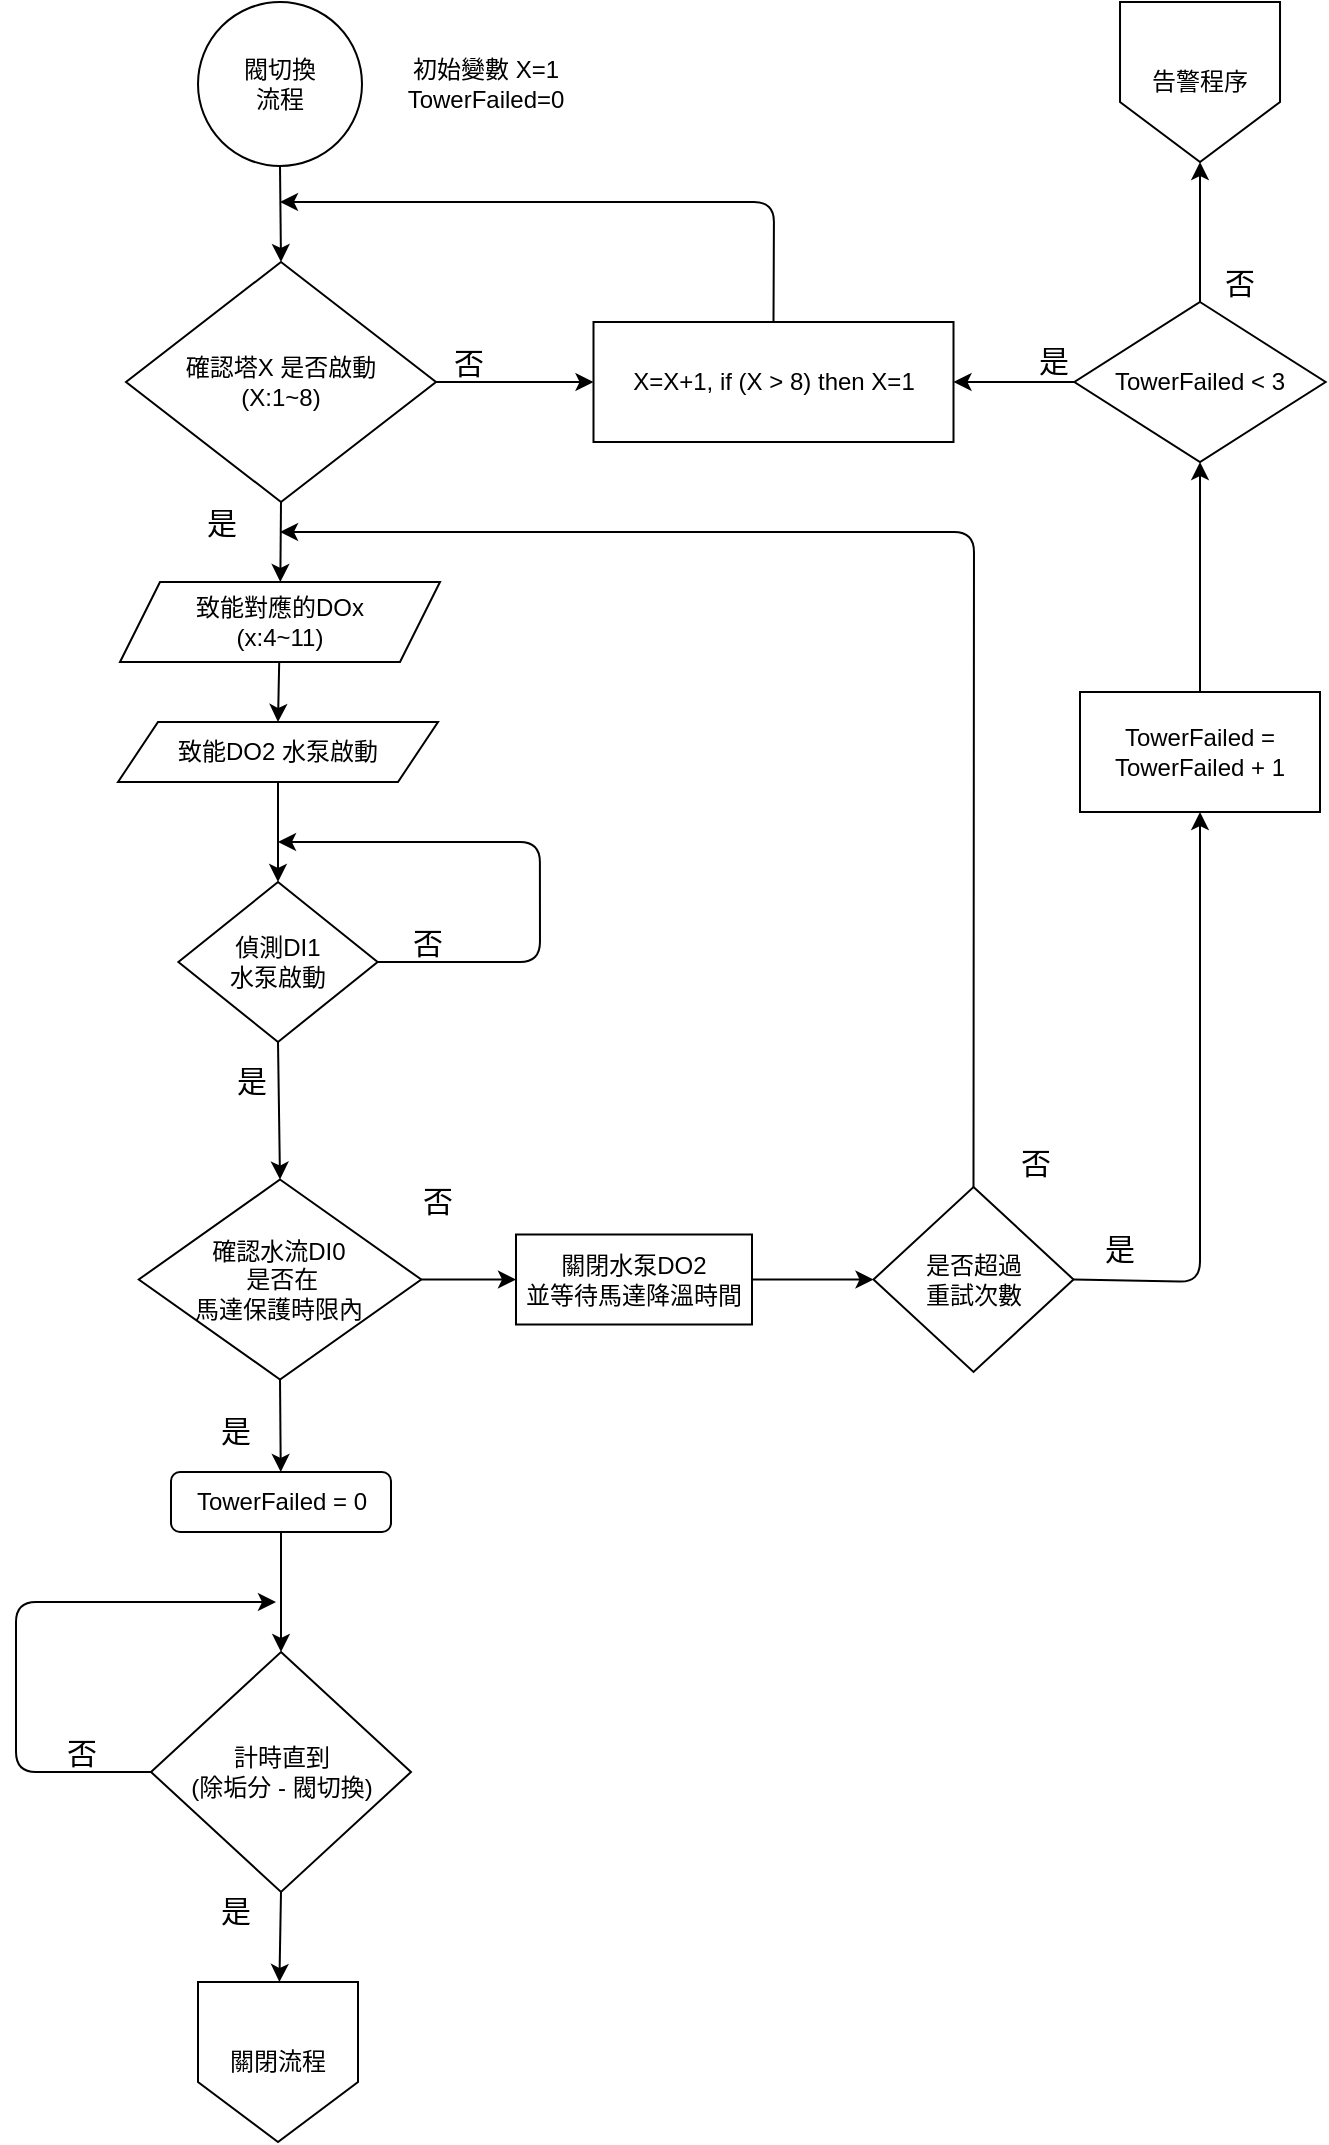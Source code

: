 <mxfile>
    <diagram id="qoaryiH7XQwexObJdcnE" name="Page-1">
        <mxGraphModel dx="1327" dy="957" grid="1" gridSize="10" guides="1" tooltips="1" connect="1" arrows="1" fold="1" page="1" pageScale="1" pageWidth="827" pageHeight="1169" math="0" shadow="0">
            <root>
                <mxCell id="0"/>
                <mxCell id="1" parent="0"/>
                <mxCell id="4" value="確認塔X 是否啟動&lt;br&gt;(X:1~8)" style="rhombus;whiteSpace=wrap;html=1;" parent="1" vertex="1">
                    <mxGeometry x="115" y="180" width="155" height="120" as="geometry"/>
                </mxCell>
                <mxCell id="85" style="edgeStyle=none;html=1;entryX=0.5;entryY=0;entryDx=0;entryDy=0;" edge="1" parent="1" source="9" target="17">
                    <mxGeometry relative="1" as="geometry"/>
                </mxCell>
                <mxCell id="9" value="致能對應的DOx&lt;br&gt;(x:4~11)" style="shape=parallelogram;perimeter=parallelogramPerimeter;whiteSpace=wrap;html=1;fixedSize=1;" parent="1" vertex="1">
                    <mxGeometry x="112" y="340" width="160" height="40" as="geometry"/>
                </mxCell>
                <mxCell id="10" value="" style="endArrow=classic;html=1;exitX=0.5;exitY=1;exitDx=0;exitDy=0;" parent="1" source="4" target="9" edge="1">
                    <mxGeometry width="50" height="50" relative="1" as="geometry">
                        <mxPoint x="278.75" y="360" as="sourcePoint"/>
                        <mxPoint x="198.75" y="380" as="targetPoint"/>
                    </mxGeometry>
                </mxCell>
                <mxCell id="12" value="X=X+1, if (X &amp;gt; 8) then X=1" style="rounded=0;whiteSpace=wrap;html=1;" parent="1" vertex="1">
                    <mxGeometry x="348.75" y="210" width="180" height="60" as="geometry"/>
                </mxCell>
                <mxCell id="13" value="" style="endArrow=classic;html=1;exitX=1;exitY=0.5;exitDx=0;exitDy=0;entryX=0;entryY=0.5;entryDx=0;entryDy=0;" parent="1" source="4" target="12" edge="1">
                    <mxGeometry width="50" height="50" relative="1" as="geometry">
                        <mxPoint x="278.75" y="350" as="sourcePoint"/>
                        <mxPoint x="328.75" y="300" as="targetPoint"/>
                    </mxGeometry>
                </mxCell>
                <mxCell id="14" value="" style="endArrow=classic;html=1;exitX=0.5;exitY=0;exitDx=0;exitDy=0;" parent="1" source="12" edge="1">
                    <mxGeometry width="50" height="50" relative="1" as="geometry">
                        <mxPoint x="278.75" y="350" as="sourcePoint"/>
                        <mxPoint x="192" y="150" as="targetPoint"/>
                        <Array as="points">
                            <mxPoint x="439" y="150"/>
                        </Array>
                    </mxGeometry>
                </mxCell>
                <mxCell id="15" value="&lt;font style=&quot;font-size: 15px&quot;&gt;是&lt;/font&gt;" style="text;html=1;strokeColor=none;fillColor=none;align=center;verticalAlign=middle;whiteSpace=wrap;rounded=0;" parent="1" vertex="1">
                    <mxGeometry x="152.5" y="300" width="20" height="20" as="geometry"/>
                </mxCell>
                <mxCell id="16" value="&lt;font style=&quot;font-size: 15px&quot;&gt;否&lt;/font&gt;" style="text;html=1;strokeColor=none;fillColor=none;align=center;verticalAlign=middle;whiteSpace=wrap;rounded=0;" parent="1" vertex="1">
                    <mxGeometry x="274.5" y="220" width="23.25" height="20" as="geometry"/>
                </mxCell>
                <mxCell id="86" style="edgeStyle=none;html=1;exitX=0.5;exitY=1;exitDx=0;exitDy=0;entryX=0.5;entryY=0;entryDx=0;entryDy=0;" edge="1" parent="1" source="17" target="72">
                    <mxGeometry relative="1" as="geometry"/>
                </mxCell>
                <mxCell id="17" value="致能DO2 水泵啟動" style="shape=parallelogram;perimeter=parallelogramPerimeter;whiteSpace=wrap;html=1;fixedSize=1;" parent="1" vertex="1">
                    <mxGeometry x="111" y="410" width="160" height="30" as="geometry"/>
                </mxCell>
                <mxCell id="23" value="確認水流DI0&lt;br&gt;&amp;nbsp;是否在&lt;br&gt;馬達保護時限內" style="rhombus;whiteSpace=wrap;html=1;" parent="1" vertex="1">
                    <mxGeometry x="121.38" y="638.75" width="141.25" height="100" as="geometry"/>
                </mxCell>
                <mxCell id="28" value="關閉水泵DO2 &lt;br&gt;並等待馬達降溫時間" style="rounded=0;whiteSpace=wrap;html=1;" parent="1" vertex="1">
                    <mxGeometry x="310" y="666.25" width="118" height="45" as="geometry"/>
                </mxCell>
                <mxCell id="30" value="&lt;font style=&quot;font-size: 15px&quot;&gt;否&lt;/font&gt;" style="text;html=1;strokeColor=none;fillColor=none;align=center;verticalAlign=middle;whiteSpace=wrap;rounded=0;" parent="1" vertex="1">
                    <mxGeometry x="257.5" y="638.75" width="25.75" height="20" as="geometry"/>
                </mxCell>
                <mxCell id="31" value="是否超過&lt;br&gt;重試次數" style="rhombus;whiteSpace=wrap;html=1;" parent="1" vertex="1">
                    <mxGeometry x="488.75" y="642.5" width="100" height="92.5" as="geometry"/>
                </mxCell>
                <mxCell id="32" value="" style="endArrow=classic;html=1;exitX=1;exitY=0.5;exitDx=0;exitDy=0;entryX=0;entryY=0.5;entryDx=0;entryDy=0;" parent="1" source="28" target="31" edge="1">
                    <mxGeometry width="50" height="50" relative="1" as="geometry">
                        <mxPoint x="458.75" y="722.5" as="sourcePoint"/>
                        <mxPoint x="508.75" y="672.5" as="targetPoint"/>
                    </mxGeometry>
                </mxCell>
                <mxCell id="34" value="&lt;font style=&quot;font-size: 15px&quot;&gt;是&lt;/font&gt;" style="text;html=1;strokeColor=none;fillColor=none;align=center;verticalAlign=middle;whiteSpace=wrap;rounded=0;" parent="1" vertex="1">
                    <mxGeometry x="602" y="663.75" width="20" height="18.75" as="geometry"/>
                </mxCell>
                <mxCell id="38" value="" style="endArrow=classic;html=1;exitX=0.5;exitY=0;exitDx=0;exitDy=0;" parent="1" source="31" edge="1">
                    <mxGeometry width="50" height="50" relative="1" as="geometry">
                        <mxPoint x="468.75" y="450" as="sourcePoint"/>
                        <mxPoint x="192" y="315" as="targetPoint"/>
                        <Array as="points">
                            <mxPoint x="539" y="315"/>
                        </Array>
                    </mxGeometry>
                </mxCell>
                <mxCell id="45" value="&lt;font style=&quot;font-size: 15px&quot;&gt;否&lt;/font&gt;" style="text;html=1;strokeColor=none;fillColor=none;align=center;verticalAlign=middle;whiteSpace=wrap;rounded=0;" parent="1" vertex="1">
                    <mxGeometry x="560" y="620" width="20" height="20" as="geometry"/>
                </mxCell>
                <mxCell id="46" value="TowerFailed = TowerFailed + 1" style="rounded=0;whiteSpace=wrap;html=1;" parent="1" vertex="1">
                    <mxGeometry x="592" y="395" width="120" height="60" as="geometry"/>
                </mxCell>
                <mxCell id="49" value="初始變數 X=1&lt;br&gt;TowerFailed=0" style="text;html=1;strokeColor=none;fillColor=none;align=center;verticalAlign=middle;whiteSpace=wrap;rounded=0;" parent="1" vertex="1">
                    <mxGeometry x="256.13" y="66" width="77.62" height="50" as="geometry"/>
                </mxCell>
                <mxCell id="50" value="&lt;span&gt;閥切換&lt;/span&gt;&lt;br&gt;&lt;span&gt;流程&lt;/span&gt;" style="ellipse;whiteSpace=wrap;html=1;aspect=fixed;" parent="1" vertex="1">
                    <mxGeometry x="151" y="50" width="82" height="82" as="geometry"/>
                </mxCell>
                <mxCell id="52" value="" style="endArrow=classic;html=1;exitX=0.5;exitY=1;exitDx=0;exitDy=0;entryX=0.5;entryY=0;entryDx=0;entryDy=0;" parent="1" source="50" target="4" edge="1">
                    <mxGeometry width="50" height="50" relative="1" as="geometry">
                        <mxPoint x="232" y="150" as="sourcePoint"/>
                        <mxPoint x="282" y="100" as="targetPoint"/>
                    </mxGeometry>
                </mxCell>
                <mxCell id="57" value="TowerFailed &amp;lt; 3" style="rhombus;whiteSpace=wrap;html=1;" parent="1" vertex="1">
                    <mxGeometry x="589.19" y="200" width="125.63" height="80" as="geometry"/>
                </mxCell>
                <mxCell id="hnti64KSn21kljfQmfNz-84" style="edgeStyle=none;html=1;exitX=0.5;exitY=1;exitDx=0;exitDy=0;entryX=0.5;entryY=0;entryDx=0;entryDy=0;" parent="1" source="58" target="hnti64KSn21kljfQmfNz-82" edge="1">
                    <mxGeometry relative="1" as="geometry">
                        <mxPoint x="192.5" y="840" as="sourcePoint"/>
                    </mxGeometry>
                </mxCell>
                <mxCell id="58" value="TowerFailed = 0" style="rounded=1;whiteSpace=wrap;html=1;" parent="1" vertex="1">
                    <mxGeometry x="137.5" y="785" width="110" height="30" as="geometry"/>
                </mxCell>
                <mxCell id="59" value="" style="endArrow=classic;html=1;exitX=0.5;exitY=1;exitDx=0;exitDy=0;" parent="1" source="23" target="58" edge="1">
                    <mxGeometry width="50" height="50" relative="1" as="geometry">
                        <mxPoint x="262" y="795" as="sourcePoint"/>
                        <mxPoint x="312" y="745" as="targetPoint"/>
                    </mxGeometry>
                </mxCell>
                <mxCell id="61" value="" style="endArrow=classic;html=1;entryX=0.5;entryY=1;entryDx=0;entryDy=0;exitX=1;exitY=0.5;exitDx=0;exitDy=0;" parent="1" source="31" target="46" edge="1">
                    <mxGeometry width="50" height="50" relative="1" as="geometry">
                        <mxPoint x="612" y="590" as="sourcePoint"/>
                        <mxPoint x="332" y="290" as="targetPoint"/>
                        <Array as="points">
                            <mxPoint x="652" y="690"/>
                        </Array>
                    </mxGeometry>
                </mxCell>
                <mxCell id="62" value="" style="endArrow=classic;html=1;exitX=0.5;exitY=0;exitDx=0;exitDy=0;entryX=0.5;entryY=1;entryDx=0;entryDy=0;" parent="1" source="46" target="57" edge="1">
                    <mxGeometry width="50" height="50" relative="1" as="geometry">
                        <mxPoint x="282" y="340" as="sourcePoint"/>
                        <mxPoint x="332" y="290" as="targetPoint"/>
                    </mxGeometry>
                </mxCell>
                <mxCell id="63" value="" style="endArrow=classic;html=1;exitX=0;exitY=0.5;exitDx=0;exitDy=0;entryX=1;entryY=0.5;entryDx=0;entryDy=0;" parent="1" source="57" target="12" edge="1">
                    <mxGeometry width="50" height="50" relative="1" as="geometry">
                        <mxPoint x="392" y="270" as="sourcePoint"/>
                        <mxPoint x="442" y="220" as="targetPoint"/>
                    </mxGeometry>
                </mxCell>
                <mxCell id="65" value="" style="endArrow=classic;html=1;exitX=0.5;exitY=0;exitDx=0;exitDy=0;entryX=0.5;entryY=1;entryDx=0;entryDy=0;" parent="1" source="57" target="69" edge="1">
                    <mxGeometry width="50" height="50" relative="1" as="geometry">
                        <mxPoint x="654.82" y="200" as="sourcePoint"/>
                        <mxPoint x="644.82" y="130" as="targetPoint"/>
                    </mxGeometry>
                </mxCell>
                <mxCell id="66" value="&lt;font style=&quot;font-size: 15px&quot;&gt;是&lt;/font&gt;" style="text;html=1;strokeColor=none;fillColor=none;align=center;verticalAlign=middle;whiteSpace=wrap;rounded=0;" parent="1" vertex="1">
                    <mxGeometry x="568.75" y="220" width="20" height="18.75" as="geometry"/>
                </mxCell>
                <mxCell id="67" value="&lt;font style=&quot;font-size: 15px&quot;&gt;否&lt;/font&gt;" style="text;html=1;strokeColor=none;fillColor=none;align=center;verticalAlign=middle;whiteSpace=wrap;rounded=0;" parent="1" vertex="1">
                    <mxGeometry x="662" y="180" width="20" height="20" as="geometry"/>
                </mxCell>
                <mxCell id="68" value="關閉流程" style="shape=offPageConnector;whiteSpace=wrap;html=1;" parent="1" vertex="1">
                    <mxGeometry x="151" y="1040" width="80" height="80" as="geometry"/>
                </mxCell>
                <mxCell id="69" value="&lt;span&gt;告警程序&lt;/span&gt;" style="shape=offPageConnector;whiteSpace=wrap;html=1;" parent="1" vertex="1">
                    <mxGeometry x="612.01" y="50" width="80" height="80" as="geometry"/>
                </mxCell>
                <mxCell id="87" style="edgeStyle=none;html=1;exitX=0.5;exitY=1;exitDx=0;exitDy=0;entryX=0.5;entryY=0;entryDx=0;entryDy=0;" edge="1" parent="1" source="72" target="23">
                    <mxGeometry relative="1" as="geometry"/>
                </mxCell>
                <mxCell id="72" value="偵測DI1&lt;br&gt;水泵啟動" style="rhombus;whiteSpace=wrap;html=1;" parent="1" vertex="1">
                    <mxGeometry x="141.19" y="490" width="99.62" height="80" as="geometry"/>
                </mxCell>
                <mxCell id="80" value="" style="endArrow=classic;html=1;exitX=1;exitY=0.5;exitDx=0;exitDy=0;" parent="1" source="72" edge="1">
                    <mxGeometry width="50" height="50" relative="1" as="geometry">
                        <mxPoint x="391.94" y="510" as="sourcePoint"/>
                        <mxPoint x="191" y="470" as="targetPoint"/>
                        <Array as="points">
                            <mxPoint x="322" y="530"/>
                            <mxPoint x="321.94" y="470"/>
                        </Array>
                    </mxGeometry>
                </mxCell>
                <mxCell id="81" value="&lt;font style=&quot;font-size: 15px&quot;&gt;是&lt;/font&gt;" style="text;html=1;strokeColor=none;fillColor=none;align=center;verticalAlign=middle;whiteSpace=wrap;rounded=0;" parent="1" vertex="1">
                    <mxGeometry x="167.82" y="580" width="20" height="18.75" as="geometry"/>
                </mxCell>
                <mxCell id="82" value="&lt;font style=&quot;font-size: 15px&quot;&gt;否&lt;/font&gt;" style="text;html=1;strokeColor=none;fillColor=none;align=center;verticalAlign=middle;whiteSpace=wrap;rounded=0;" parent="1" vertex="1">
                    <mxGeometry x="256.13" y="510" width="20" height="20" as="geometry"/>
                </mxCell>
                <mxCell id="hnti64KSn21kljfQmfNz-85" style="edgeStyle=none;html=1;exitX=0.5;exitY=1;exitDx=0;exitDy=0;" parent="1" source="hnti64KSn21kljfQmfNz-82" target="68" edge="1">
                    <mxGeometry relative="1" as="geometry"/>
                </mxCell>
                <mxCell id="83" style="edgeStyle=none;html=1;" parent="1" source="hnti64KSn21kljfQmfNz-82" edge="1">
                    <mxGeometry relative="1" as="geometry">
                        <mxPoint x="190" y="850" as="targetPoint"/>
                        <Array as="points">
                            <mxPoint x="60" y="935"/>
                            <mxPoint x="60" y="850"/>
                        </Array>
                    </mxGeometry>
                </mxCell>
                <mxCell id="hnti64KSn21kljfQmfNz-82" value="&lt;span&gt;計時直到&lt;br&gt;(除垢分 - 閥切換)&lt;/span&gt;" style="rhombus;whiteSpace=wrap;html=1;" parent="1" vertex="1">
                    <mxGeometry x="127.5" y="875" width="130" height="120" as="geometry"/>
                </mxCell>
                <mxCell id="hnti64KSn21kljfQmfNz-88" value="&lt;font style=&quot;font-size: 15px&quot;&gt;是&lt;/font&gt;" style="text;html=1;strokeColor=none;fillColor=none;align=center;verticalAlign=middle;whiteSpace=wrap;rounded=0;" parent="1" vertex="1">
                    <mxGeometry x="160" y="755" width="20" height="18.75" as="geometry"/>
                </mxCell>
                <mxCell id="hnti64KSn21kljfQmfNz-89" value="&lt;font style=&quot;font-size: 15px&quot;&gt;是&lt;/font&gt;" style="text;html=1;strokeColor=none;fillColor=none;align=center;verticalAlign=middle;whiteSpace=wrap;rounded=0;" parent="1" vertex="1">
                    <mxGeometry x="160" y="995" width="20" height="18.75" as="geometry"/>
                </mxCell>
                <mxCell id="84" value="&lt;font style=&quot;font-size: 15px&quot;&gt;否&lt;/font&gt;" style="text;html=1;strokeColor=none;fillColor=none;align=center;verticalAlign=middle;whiteSpace=wrap;rounded=0;" parent="1" vertex="1">
                    <mxGeometry x="80" y="915" width="25.75" height="20" as="geometry"/>
                </mxCell>
                <mxCell id="1ycaAuJnIfZC9fkmGcYM-88" value="" style="endArrow=classic;html=1;exitX=1;exitY=0.5;exitDx=0;exitDy=0;entryX=0;entryY=0.5;entryDx=0;entryDy=0;" edge="1" parent="1" source="23" target="28">
                    <mxGeometry width="50" height="50" relative="1" as="geometry">
                        <mxPoint x="450" y="740" as="sourcePoint"/>
                        <mxPoint x="330" y="690" as="targetPoint"/>
                    </mxGeometry>
                </mxCell>
            </root>
        </mxGraphModel>
    </diagram>
    <diagram id="jp7KO9oscNKnHJoGTT8j" name="Page-2">
        <mxGraphModel grid="1" gridSize="10" guides="1" tooltips="1" connect="1" arrows="1" page="1" fold="1" pageScale="1" pageWidth="827" pageHeight="1169" math="0" shadow="0">
            <root>
                <mxCell id="qQ1xCwC4UgJjY_IGuyYh-0"/>
                <mxCell id="qQ1xCwC4UgJjY_IGuyYh-1" parent="qQ1xCwC4UgJjY_IGuyYh-0"/>
                <mxCell id="5MekKqMdhLfREWUdFrrC-1" style="edgeStyle=none;html=1;exitX=0.5;exitY=1;exitDx=0;exitDy=0;entryX=0.5;entryY=0;entryDx=0;entryDy=0;" parent="qQ1xCwC4UgJjY_IGuyYh-1" source="KCbngF4Z9nnxXBN3XVd2-0" target="2yXNfHr_qZ2uo7SxEz7s-0" edge="1">
                    <mxGeometry relative="1" as="geometry"/>
                </mxCell>
                <mxCell id="KCbngF4Z9nnxXBN3XVd2-0" value="關閉流程" style="ellipse;whiteSpace=wrap;html=1;aspect=fixed;" parent="qQ1xCwC4UgJjY_IGuyYh-1" vertex="1">
                    <mxGeometry x="136" y="140" width="70" height="70" as="geometry"/>
                </mxCell>
                <mxCell id="5MekKqMdhLfREWUdFrrC-2" style="edgeStyle=none;html=1;entryX=0.5;entryY=0;entryDx=0;entryDy=0;" parent="qQ1xCwC4UgJjY_IGuyYh-1" source="2yXNfHr_qZ2uo7SxEz7s-0" target="L-3iimT9PrzEz7Dlih2V-0" edge="1">
                    <mxGeometry relative="1" as="geometry"/>
                </mxCell>
                <mxCell id="2yXNfHr_qZ2uo7SxEz7s-0" value="關閉 DO2 水泵啟動" style="shape=parallelogram;perimeter=parallelogramPerimeter;whiteSpace=wrap;html=1;fixedSize=1;" parent="qQ1xCwC4UgJjY_IGuyYh-1" vertex="1">
                    <mxGeometry x="91" y="240" width="160" height="30" as="geometry"/>
                </mxCell>
                <mxCell id="5MekKqMdhLfREWUdFrrC-3" style="edgeStyle=none;html=1;entryX=0.5;entryY=0;entryDx=0;entryDy=0;" parent="qQ1xCwC4UgJjY_IGuyYh-1" source="L-3iimT9PrzEz7Dlih2V-0" target="5MekKqMdhLfREWUdFrrC-0" edge="1">
                    <mxGeometry relative="1" as="geometry"/>
                </mxCell>
                <mxCell id="L-3iimT9PrzEz7Dlih2V-0" value="關閉的對應的DOx&lt;br&gt;(x:4~11)" style="shape=parallelogram;perimeter=parallelogramPerimeter;whiteSpace=wrap;html=1;fixedSize=1;" parent="qQ1xCwC4UgJjY_IGuyYh-1" vertex="1">
                    <mxGeometry x="91" y="300" width="160" height="50" as="geometry"/>
                </mxCell>
                <mxCell id="LpUxhCSQkQqCLLKZDYEr-1" style="edgeStyle=none;html=1;entryX=0.5;entryY=0;entryDx=0;entryDy=0;" parent="qQ1xCwC4UgJjY_IGuyYh-1" source="5MekKqMdhLfREWUdFrrC-0" target="LpUxhCSQkQqCLLKZDYEr-0" edge="1">
                    <mxGeometry relative="1" as="geometry"/>
                </mxCell>
                <mxCell id="5MekKqMdhLfREWUdFrrC-0" value="X = X+1" style="rounded=1;whiteSpace=wrap;html=1;" parent="qQ1xCwC4UgJjY_IGuyYh-1" vertex="1">
                    <mxGeometry x="111" y="380" width="120" height="60" as="geometry"/>
                </mxCell>
                <mxCell id="LpUxhCSQkQqCLLKZDYEr-0" value="回到閥切換流程" style="shape=offPageConnector;whiteSpace=wrap;html=1;" parent="qQ1xCwC4UgJjY_IGuyYh-1" vertex="1">
                    <mxGeometry x="131" y="480" width="80" height="80" as="geometry"/>
                </mxCell>
                <mxCell id="RXFNE2XlroU70ZMGYCTU-4" style="edgeStyle=none;html=1;entryX=0.5;entryY=0;entryDx=0;entryDy=0;" edge="1" parent="qQ1xCwC4UgJjY_IGuyYh-1" source="RXFNE2XlroU70ZMGYCTU-0" target="RXFNE2XlroU70ZMGYCTU-1">
                    <mxGeometry relative="1" as="geometry"/>
                </mxCell>
                <mxCell id="RXFNE2XlroU70ZMGYCTU-0" value="告警程序" style="ellipse;whiteSpace=wrap;html=1;aspect=fixed;" vertex="1" parent="qQ1xCwC4UgJjY_IGuyYh-1">
                    <mxGeometry x="346" y="140" width="70" height="70" as="geometry"/>
                </mxCell>
                <mxCell id="RXFNE2XlroU70ZMGYCTU-5" style="edgeStyle=none;html=1;entryX=0.5;entryY=0;entryDx=0;entryDy=0;" edge="1" parent="qQ1xCwC4UgJjY_IGuyYh-1" source="RXFNE2XlroU70ZMGYCTU-1" target="RXFNE2XlroU70ZMGYCTU-2">
                    <mxGeometry relative="1" as="geometry"/>
                </mxCell>
                <mxCell id="RXFNE2XlroU70ZMGYCTU-1" value="致能 DO3 電極啟動" style="shape=parallelogram;perimeter=parallelogramPerimeter;whiteSpace=wrap;html=1;fixedSize=1;" vertex="1" parent="qQ1xCwC4UgJjY_IGuyYh-1">
                    <mxGeometry x="301" y="250" width="160" height="30" as="geometry"/>
                </mxCell>
                <mxCell id="RXFNE2XlroU70ZMGYCTU-7" style="edgeStyle=none;html=1;entryX=0.5;entryY=0;entryDx=0;entryDy=0;" edge="1" parent="qQ1xCwC4UgJjY_IGuyYh-1" source="RXFNE2XlroU70ZMGYCTU-2" target="RXFNE2XlroU70ZMGYCTU-6">
                    <mxGeometry relative="1" as="geometry"/>
                </mxCell>
                <mxCell id="RXFNE2XlroU70ZMGYCTU-2" value="填 9 到 NBIOT的 &lt;br&gt;R22 暫存器&lt;br&gt;表示水流異常" style="shape=parallelogram;perimeter=parallelogramPerimeter;whiteSpace=wrap;html=1;fixedSize=1;" vertex="1" parent="qQ1xCwC4UgJjY_IGuyYh-1">
                    <mxGeometry x="301" y="310" width="160" height="60" as="geometry"/>
                </mxCell>
                <mxCell id="RXFNE2XlroU70ZMGYCTU-6" value="系統故障&lt;br&gt;停止閥切換程序與排水流程" style="ellipse;whiteSpace=wrap;html=1;aspect=fixed;" vertex="1" parent="qQ1xCwC4UgJjY_IGuyYh-1">
                    <mxGeometry x="320" y="440" width="120" height="120" as="geometry"/>
                </mxCell>
                <mxCell id="RXFNE2XlroU70ZMGYCTU-10" style="edgeStyle=none;html=1;exitX=0.5;exitY=1;exitDx=0;exitDy=0;entryX=0;entryY=0.5;entryDx=0;entryDy=0;" edge="1" parent="qQ1xCwC4UgJjY_IGuyYh-1" source="RXFNE2XlroU70ZMGYCTU-8" target="RXFNE2XlroU70ZMGYCTU-9">
                    <mxGeometry relative="1" as="geometry"/>
                </mxCell>
                <mxCell id="RXFNE2XlroU70ZMGYCTU-8" value="排水流程" style="ellipse;whiteSpace=wrap;html=1;aspect=fixed;" vertex="1" parent="qQ1xCwC4UgJjY_IGuyYh-1">
                    <mxGeometry x="576" y="140" width="80" height="80" as="geometry"/>
                </mxCell>
                <mxCell id="RXFNE2XlroU70ZMGYCTU-11" style="edgeStyle=none;html=1;exitX=0.5;exitY=0;exitDx=0;exitDy=0;" edge="1" parent="qQ1xCwC4UgJjY_IGuyYh-1" source="RXFNE2XlroU70ZMGYCTU-9">
                    <mxGeometry relative="1" as="geometry">
                        <mxPoint x="616" y="240" as="targetPoint"/>
                        <Array as="points">
                            <mxPoint x="736" y="340"/>
                            <mxPoint x="736" y="240"/>
                        </Array>
                    </mxGeometry>
                </mxCell>
                <mxCell id="bMjGRwzqXr2FntMLOEcH-3" style="edgeStyle=none;html=1;exitX=1;exitY=0.5;exitDx=0;exitDy=0;" edge="1" parent="qQ1xCwC4UgJjY_IGuyYh-1" source="RXFNE2XlroU70ZMGYCTU-9" target="bMjGRwzqXr2FntMLOEcH-2">
                    <mxGeometry relative="1" as="geometry"/>
                </mxCell>
                <mxCell id="RXFNE2XlroU70ZMGYCTU-9" value="讀取EC &lt;br&gt;&amp;nbsp;與PH感測器&lt;br&gt;&amp;nbsp;判斷是否吻合&lt;br&gt;觸發條件" style="rhombus;whiteSpace=wrap;html=1;direction=south;" vertex="1" parent="qQ1xCwC4UgJjY_IGuyYh-1">
                    <mxGeometry x="551" y="275" width="130" height="130" as="geometry"/>
                </mxCell>
                <mxCell id="4POk4cvm0Ku78wRr5-PL-0" value="&lt;font style=&quot;font-size: 15px&quot;&gt;是&lt;/font&gt;" style="text;html=1;strokeColor=none;fillColor=none;align=center;verticalAlign=middle;whiteSpace=wrap;rounded=0;" vertex="1" parent="qQ1xCwC4UgJjY_IGuyYh-1">
                    <mxGeometry x="586" y="411.25" width="20" height="18.75" as="geometry"/>
                </mxCell>
                <mxCell id="bMjGRwzqXr2FntMLOEcH-0" value="&lt;font style=&quot;font-size: 15px&quot;&gt;否&lt;/font&gt;" style="text;html=1;strokeColor=none;fillColor=none;align=center;verticalAlign=middle;whiteSpace=wrap;rounded=0;" vertex="1" parent="qQ1xCwC4UgJjY_IGuyYh-1">
                    <mxGeometry x="686" y="315" width="20" height="20" as="geometry"/>
                </mxCell>
                <mxCell id="YUXvTTrp2GGquEGGMhv_-0" style="edgeStyle=none;html=1;entryX=0;entryY=0.5;entryDx=0;entryDy=0;" edge="1" parent="qQ1xCwC4UgJjY_IGuyYh-1" source="bMjGRwzqXr2FntMLOEcH-2" target="bMjGRwzqXr2FntMLOEcH-4">
                    <mxGeometry relative="1" as="geometry"/>
                </mxCell>
                <mxCell id="bMjGRwzqXr2FntMLOEcH-2" value="致能 DO0 排水閥" style="shape=parallelogram;perimeter=parallelogramPerimeter;whiteSpace=wrap;html=1;fixedSize=1;" vertex="1" parent="qQ1xCwC4UgJjY_IGuyYh-1">
                    <mxGeometry x="536" y="455" width="160" height="30" as="geometry"/>
                </mxCell>
                <mxCell id="YUXvTTrp2GGquEGGMhv_-2" style="edgeStyle=none;html=1;entryX=0.5;entryY=0;entryDx=0;entryDy=0;" edge="1" parent="qQ1xCwC4UgJjY_IGuyYh-1" source="bMjGRwzqXr2FntMLOEcH-4" target="YUXvTTrp2GGquEGGMhv_-1">
                    <mxGeometry relative="1" as="geometry"/>
                </mxCell>
                <mxCell id="YUXvTTrp2GGquEGGMhv_-4" style="edgeStyle=none;html=1;exitX=0.5;exitY=0;exitDx=0;exitDy=0;" edge="1" parent="qQ1xCwC4UgJjY_IGuyYh-1" source="bMjGRwzqXr2FntMLOEcH-4">
                    <mxGeometry relative="1" as="geometry">
                        <mxPoint x="616" y="500" as="targetPoint"/>
                        <Array as="points">
                            <mxPoint x="706" y="570"/>
                            <mxPoint x="706" y="500"/>
                        </Array>
                    </mxGeometry>
                </mxCell>
                <mxCell id="bMjGRwzqXr2FntMLOEcH-4" value="開始計時&lt;br&gt;直到滿足&lt;br&gt;啟動排液" style="rhombus;whiteSpace=wrap;html=1;direction=south;" vertex="1" parent="qQ1xCwC4UgJjY_IGuyYh-1">
                    <mxGeometry x="558.5" y="520" width="115" height="100" as="geometry"/>
                </mxCell>
                <mxCell id="5qEA4CY68jnpEHYs1rMQ-1" value="" style="edgeStyle=none;html=1;" edge="1" parent="qQ1xCwC4UgJjY_IGuyYh-1" source="YUXvTTrp2GGquEGGMhv_-1" target="5qEA4CY68jnpEHYs1rMQ-0">
                    <mxGeometry relative="1" as="geometry"/>
                </mxCell>
                <mxCell id="YUXvTTrp2GGquEGGMhv_-1" value="關閉 DO0 排水閥" style="shape=parallelogram;perimeter=parallelogramPerimeter;whiteSpace=wrap;html=1;fixedSize=1;" vertex="1" parent="qQ1xCwC4UgJjY_IGuyYh-1">
                    <mxGeometry x="536" y="660" width="160" height="30" as="geometry"/>
                </mxCell>
                <mxCell id="YUXvTTrp2GGquEGGMhv_-5" value="&lt;font style=&quot;font-size: 15px&quot;&gt;否&lt;/font&gt;" style="text;html=1;strokeColor=none;fillColor=none;align=center;verticalAlign=middle;whiteSpace=wrap;rounded=0;" vertex="1" parent="qQ1xCwC4UgJjY_IGuyYh-1">
                    <mxGeometry x="673.5" y="550" width="20" height="20" as="geometry"/>
                </mxCell>
                <mxCell id="YUXvTTrp2GGquEGGMhv_-6" value="&lt;font style=&quot;font-size: 15px&quot;&gt;是&lt;/font&gt;" style="text;html=1;strokeColor=none;fillColor=none;align=center;verticalAlign=middle;whiteSpace=wrap;rounded=0;" vertex="1" parent="qQ1xCwC4UgJjY_IGuyYh-1">
                    <mxGeometry x="586" y="620" width="20" height="18.75" as="geometry"/>
                </mxCell>
                <mxCell id="YUXvTTrp2GGquEGGMhv_-11" value="" style="edgeStyle=none;html=1;" edge="1" parent="qQ1xCwC4UgJjY_IGuyYh-1" source="YUXvTTrp2GGquEGGMhv_-8" target="YUXvTTrp2GGquEGGMhv_-10">
                    <mxGeometry relative="1" as="geometry"/>
                </mxCell>
                <mxCell id="YUXvTTrp2GGquEGGMhv_-8" value="數據上傳流程" style="ellipse;whiteSpace=wrap;html=1;aspect=fixed;" vertex="1" parent="qQ1xCwC4UgJjY_IGuyYh-1">
                    <mxGeometry x="136" y="650" width="80" height="80" as="geometry"/>
                </mxCell>
                <mxCell id="YUXvTTrp2GGquEGGMhv_-14" style="edgeStyle=none;html=1;" edge="1" parent="qQ1xCwC4UgJjY_IGuyYh-1" source="YUXvTTrp2GGquEGGMhv_-10" target="YUXvTTrp2GGquEGGMhv_-12">
                    <mxGeometry relative="1" as="geometry"/>
                </mxCell>
                <mxCell id="YUXvTTrp2GGquEGGMhv_-16" style="edgeStyle=none;html=1;exitX=1;exitY=0.5;exitDx=0;exitDy=0;" edge="1" parent="qQ1xCwC4UgJjY_IGuyYh-1" source="YUXvTTrp2GGquEGGMhv_-10">
                    <mxGeometry relative="1" as="geometry">
                        <mxPoint x="176" y="750" as="targetPoint"/>
                        <Array as="points">
                            <mxPoint x="296" y="820"/>
                            <mxPoint x="296" y="750"/>
                        </Array>
                    </mxGeometry>
                </mxCell>
                <mxCell id="YUXvTTrp2GGquEGGMhv_-10" value="計時15分鐘&lt;br&gt;直到時間到達" style="rhombus;whiteSpace=wrap;html=1;" vertex="1" parent="qQ1xCwC4UgJjY_IGuyYh-1">
                    <mxGeometry x="116" y="770" width="120" height="100" as="geometry"/>
                </mxCell>
                <mxCell id="YUXvTTrp2GGquEGGMhv_-15" style="edgeStyle=none;html=1;" edge="1" parent="qQ1xCwC4UgJjY_IGuyYh-1" source="YUXvTTrp2GGquEGGMhv_-12">
                    <mxGeometry relative="1" as="geometry">
                        <mxPoint x="296" y="810" as="targetPoint"/>
                        <Array as="points">
                            <mxPoint x="176" y="1030"/>
                            <mxPoint x="296" y="1030"/>
                        </Array>
                    </mxGeometry>
                </mxCell>
                <mxCell id="YUXvTTrp2GGquEGGMhv_-12" value="對NBIOT的MODBUS&lt;br&gt;寫入對應資料" style="shape=parallelogram;perimeter=parallelogramPerimeter;whiteSpace=wrap;html=1;fixedSize=1;" vertex="1" parent="qQ1xCwC4UgJjY_IGuyYh-1">
                    <mxGeometry x="101" y="900" width="150" height="60" as="geometry"/>
                </mxCell>
                <mxCell id="YUXvTTrp2GGquEGGMhv_-17" value="&lt;font style=&quot;font-size: 15px&quot;&gt;是&lt;/font&gt;" style="text;html=1;strokeColor=none;fillColor=none;align=center;verticalAlign=middle;whiteSpace=wrap;rounded=0;" vertex="1" parent="qQ1xCwC4UgJjY_IGuyYh-1">
                    <mxGeometry x="146" y="870" width="20" height="18.75" as="geometry"/>
                </mxCell>
                <mxCell id="YUXvTTrp2GGquEGGMhv_-18" value="&lt;font style=&quot;font-size: 15px&quot;&gt;否&lt;/font&gt;" style="text;html=1;strokeColor=none;fillColor=none;align=center;verticalAlign=middle;whiteSpace=wrap;rounded=0;" vertex="1" parent="qQ1xCwC4UgJjY_IGuyYh-1">
                    <mxGeometry x="236" y="800" width="20" height="20" as="geometry"/>
                </mxCell>
                <mxCell id="5qEA4CY68jnpEHYs1rMQ-2" style="edgeStyle=none;html=1;" edge="1" parent="qQ1xCwC4UgJjY_IGuyYh-1" source="5qEA4CY68jnpEHYs1rMQ-0">
                    <mxGeometry relative="1" as="geometry">
                        <mxPoint x="736" y="325" as="targetPoint"/>
                        <Array as="points">
                            <mxPoint x="616" y="880"/>
                            <mxPoint x="736" y="880"/>
                        </Array>
                    </mxGeometry>
                </mxCell>
                <mxCell id="5qEA4CY68jnpEHYs1rMQ-3" style="edgeStyle=none;html=1;exitX=0.5;exitY=0;exitDx=0;exitDy=0;" edge="1" parent="qQ1xCwC4UgJjY_IGuyYh-1" source="5qEA4CY68jnpEHYs1rMQ-0">
                    <mxGeometry relative="1" as="geometry">
                        <mxPoint x="616" y="710" as="targetPoint"/>
                        <Array as="points">
                            <mxPoint x="710" y="790"/>
                            <mxPoint x="710" y="710"/>
                        </Array>
                    </mxGeometry>
                </mxCell>
                <mxCell id="5qEA4CY68jnpEHYs1rMQ-0" value="開始計時&lt;br&gt;直到&lt;br&gt;清洗等待時間&lt;br&gt;滿足" style="rhombus;whiteSpace=wrap;html=1;direction=south;" vertex="1" parent="qQ1xCwC4UgJjY_IGuyYh-1">
                    <mxGeometry x="558.5" y="740" width="115" height="100" as="geometry"/>
                </mxCell>
                <mxCell id="5qEA4CY68jnpEHYs1rMQ-4" value="&lt;font style=&quot;font-size: 15px&quot;&gt;是&lt;/font&gt;" style="text;html=1;strokeColor=none;fillColor=none;align=center;verticalAlign=middle;whiteSpace=wrap;rounded=0;" vertex="1" parent="qQ1xCwC4UgJjY_IGuyYh-1">
                    <mxGeometry x="586" y="850" width="20" height="18.75" as="geometry"/>
                </mxCell>
                <mxCell id="5qEA4CY68jnpEHYs1rMQ-5" value="&lt;font style=&quot;font-size: 15px&quot;&gt;否&lt;/font&gt;" style="text;html=1;strokeColor=none;fillColor=none;align=center;verticalAlign=middle;whiteSpace=wrap;rounded=0;" vertex="1" parent="qQ1xCwC4UgJjY_IGuyYh-1">
                    <mxGeometry x="676" y="760" width="20" height="20" as="geometry"/>
                </mxCell>
            </root>
        </mxGraphModel>
    </diagram>
    <diagram id="CEcQNTyztYr61VmtLQ5v" name="Page-4">
        <mxGraphModel dx="929" dy="670" grid="1" gridSize="10" guides="1" tooltips="1" connect="1" arrows="1" fold="1" page="1" pageScale="1" pageWidth="827" pageHeight="1169" math="0" shadow="0">
            <root>
                <mxCell id="M5g4fH2AyUE6sfYHV7MQ-0"/>
                <mxCell id="M5g4fH2AyUE6sfYHV7MQ-1" parent="M5g4fH2AyUE6sfYHV7MQ-0"/>
                <mxCell id="5tSBrO0XzwdxSMD32h3m-8" style="edgeStyle=none;html=1;entryX=1;entryY=0.5;entryDx=0;entryDy=0;" parent="M5g4fH2AyUE6sfYHV7MQ-1" source="y7j75FxIgrSPrHf_Hx4F-0" target="5tSBrO0XzwdxSMD32h3m-1" edge="1">
                    <mxGeometry relative="1" as="geometry"/>
                </mxCell>
                <mxCell id="y7j75FxIgrSPrHf_Hx4F-0" value="切換程序" style="ellipse;whiteSpace=wrap;html=1;aspect=fixed;" parent="M5g4fH2AyUE6sfYHV7MQ-1" vertex="1">
                    <mxGeometry x="430.75" y="50" width="70" height="70" as="geometry"/>
                </mxCell>
                <mxCell id="IkQplom1TR2c6xosdE-5-0" value="確認塔X 是否啟動&lt;br&gt;(X:1~8)" style="rhombus;whiteSpace=wrap;html=1;" parent="M5g4fH2AyUE6sfYHV7MQ-1" vertex="1">
                    <mxGeometry x="205" y="180" width="155" height="120" as="geometry"/>
                </mxCell>
                <mxCell id="IkQplom1TR2c6xosdE-5-1" value="致能對應的DOx&lt;br&gt;(x:4~11)" style="shape=parallelogram;perimeter=parallelogramPerimeter;whiteSpace=wrap;html=1;fixedSize=1;" parent="M5g4fH2AyUE6sfYHV7MQ-1" vertex="1">
                    <mxGeometry x="202" y="340" width="160" height="40" as="geometry"/>
                </mxCell>
                <mxCell id="IkQplom1TR2c6xosdE-5-2" value="" style="endArrow=classic;html=1;exitX=0.5;exitY=1;exitDx=0;exitDy=0;" parent="M5g4fH2AyUE6sfYHV7MQ-1" source="IkQplom1TR2c6xosdE-5-0" target="IkQplom1TR2c6xosdE-5-1" edge="1">
                    <mxGeometry width="50" height="50" relative="1" as="geometry">
                        <mxPoint x="368.75" y="360" as="sourcePoint"/>
                        <mxPoint x="288.75" y="380" as="targetPoint"/>
                    </mxGeometry>
                </mxCell>
                <mxCell id="IkQplom1TR2c6xosdE-5-3" value="X=X+1,&lt;br&gt;&amp;nbsp;if (X &amp;gt; 8) then X=1" style="rounded=0;whiteSpace=wrap;html=1;" parent="M5g4fH2AyUE6sfYHV7MQ-1" vertex="1">
                    <mxGeometry x="430.75" y="210" width="129.25" height="60" as="geometry"/>
                </mxCell>
                <mxCell id="IkQplom1TR2c6xosdE-5-4" value="" style="endArrow=classic;html=1;exitX=1;exitY=0.5;exitDx=0;exitDy=0;entryX=0;entryY=0.5;entryDx=0;entryDy=0;" parent="M5g4fH2AyUE6sfYHV7MQ-1" source="IkQplom1TR2c6xosdE-5-0" target="IkQplom1TR2c6xosdE-5-3" edge="1">
                    <mxGeometry width="50" height="50" relative="1" as="geometry">
                        <mxPoint x="368.75" y="350" as="sourcePoint"/>
                        <mxPoint x="418.75" y="300" as="targetPoint"/>
                    </mxGeometry>
                </mxCell>
                <mxCell id="IkQplom1TR2c6xosdE-5-5" value="" style="endArrow=classic;html=1;exitX=0.5;exitY=0;exitDx=0;exitDy=0;" parent="M5g4fH2AyUE6sfYHV7MQ-1" source="IkQplom1TR2c6xosdE-5-3" edge="1">
                    <mxGeometry width="50" height="50" relative="1" as="geometry">
                        <mxPoint x="368.75" y="350" as="sourcePoint"/>
                        <mxPoint x="282" y="150" as="targetPoint"/>
                        <Array as="points">
                            <mxPoint x="495" y="150"/>
                        </Array>
                    </mxGeometry>
                </mxCell>
                <mxCell id="IkQplom1TR2c6xosdE-5-6" value="&lt;font style=&quot;font-size: 15px&quot;&gt;是&lt;/font&gt;" style="text;html=1;strokeColor=none;fillColor=none;align=center;verticalAlign=middle;whiteSpace=wrap;rounded=0;" parent="M5g4fH2AyUE6sfYHV7MQ-1" vertex="1">
                    <mxGeometry x="250" y="300" width="20" height="20" as="geometry"/>
                </mxCell>
                <mxCell id="IkQplom1TR2c6xosdE-5-7" value="&lt;font style=&quot;font-size: 15px&quot;&gt;否&lt;/font&gt;" style="text;html=1;strokeColor=none;fillColor=none;align=center;verticalAlign=middle;whiteSpace=wrap;rounded=0;" parent="M5g4fH2AyUE6sfYHV7MQ-1" vertex="1">
                    <mxGeometry x="364.5" y="220" width="23.25" height="20" as="geometry"/>
                </mxCell>
                <mxCell id="IkQplom1TR2c6xosdE-5-8" value="致能DO2 水泵啟動" style="shape=parallelogram;perimeter=parallelogramPerimeter;whiteSpace=wrap;html=1;fixedSize=1;" parent="M5g4fH2AyUE6sfYHV7MQ-1" vertex="1">
                    <mxGeometry x="202" y="590" width="160" height="30" as="geometry"/>
                </mxCell>
                <mxCell id="IkQplom1TR2c6xosdE-5-9" value="確認水流DI0&lt;br&gt;&amp;nbsp;是否在&lt;br&gt;馬達保護時限內" style="rhombus;whiteSpace=wrap;html=1;" parent="M5g4fH2AyUE6sfYHV7MQ-1" vertex="1">
                    <mxGeometry x="211.38" y="655" width="141.25" height="100" as="geometry"/>
                </mxCell>
                <mxCell id="IkQplom1TR2c6xosdE-5-10" value="關閉水泵DO2 &lt;br&gt;並等待馬達降溫時間" style="rounded=0;whiteSpace=wrap;html=1;" parent="M5g4fH2AyUE6sfYHV7MQ-1" vertex="1">
                    <mxGeometry x="406.75" y="682.5" width="118" height="45" as="geometry"/>
                </mxCell>
                <mxCell id="IkQplom1TR2c6xosdE-5-11" value="" style="endArrow=classic;html=1;entryX=0;entryY=0.5;entryDx=0;entryDy=0;" parent="M5g4fH2AyUE6sfYHV7MQ-1" source="IkQplom1TR2c6xosdE-5-9" target="IkQplom1TR2c6xosdE-5-10" edge="1">
                    <mxGeometry width="50" height="50" relative="1" as="geometry">
                        <mxPoint x="358.75" y="751.25" as="sourcePoint"/>
                        <mxPoint x="429.461" y="701.25" as="targetPoint"/>
                    </mxGeometry>
                </mxCell>
                <mxCell id="IkQplom1TR2c6xosdE-5-12" value="&lt;font style=&quot;font-size: 15px&quot;&gt;否&lt;/font&gt;" style="text;html=1;strokeColor=none;fillColor=none;align=center;verticalAlign=middle;whiteSpace=wrap;rounded=0;" parent="M5g4fH2AyUE6sfYHV7MQ-1" vertex="1">
                    <mxGeometry x="352.63" y="682.5" width="25.75" height="20" as="geometry"/>
                </mxCell>
                <mxCell id="IkQplom1TR2c6xosdE-5-13" value="是否超過&lt;br&gt;重試次數" style="rhombus;whiteSpace=wrap;html=1;" parent="M5g4fH2AyUE6sfYHV7MQ-1" vertex="1">
                    <mxGeometry x="570" y="658.75" width="100" height="92.5" as="geometry"/>
                </mxCell>
                <mxCell id="IkQplom1TR2c6xosdE-5-14" value="" style="endArrow=classic;html=1;exitX=1;exitY=0.5;exitDx=0;exitDy=0;entryX=0;entryY=0.5;entryDx=0;entryDy=0;" parent="M5g4fH2AyUE6sfYHV7MQ-1" source="IkQplom1TR2c6xosdE-5-10" target="IkQplom1TR2c6xosdE-5-13" edge="1">
                    <mxGeometry width="50" height="50" relative="1" as="geometry">
                        <mxPoint x="548.75" y="741.25" as="sourcePoint"/>
                        <mxPoint x="598.75" y="691.25" as="targetPoint"/>
                    </mxGeometry>
                </mxCell>
                <mxCell id="IkQplom1TR2c6xosdE-5-15" value="&lt;font style=&quot;font-size: 15px&quot;&gt;是&lt;/font&gt;" style="text;html=1;strokeColor=none;fillColor=none;align=center;verticalAlign=middle;whiteSpace=wrap;rounded=0;" parent="M5g4fH2AyUE6sfYHV7MQ-1" vertex="1">
                    <mxGeometry x="692" y="682.5" width="20" height="18.75" as="geometry"/>
                </mxCell>
                <mxCell id="IkQplom1TR2c6xosdE-5-16" value="" style="endArrow=classic;html=1;exitX=0.5;exitY=0;exitDx=0;exitDy=0;" parent="M5g4fH2AyUE6sfYHV7MQ-1" source="IkQplom1TR2c6xosdE-5-13" edge="1">
                    <mxGeometry width="50" height="50" relative="1" as="geometry">
                        <mxPoint x="558.75" y="450" as="sourcePoint"/>
                        <mxPoint x="282" y="315" as="targetPoint"/>
                        <Array as="points">
                            <mxPoint x="620" y="640"/>
                            <mxPoint x="480" y="640"/>
                            <mxPoint x="480" y="315"/>
                        </Array>
                    </mxGeometry>
                </mxCell>
                <mxCell id="IkQplom1TR2c6xosdE-5-17" value="&lt;font style=&quot;font-size: 15px&quot;&gt;否&lt;/font&gt;" style="text;html=1;strokeColor=none;fillColor=none;align=center;verticalAlign=middle;whiteSpace=wrap;rounded=0;" parent="M5g4fH2AyUE6sfYHV7MQ-1" vertex="1">
                    <mxGeometry x="590" y="620" width="20" height="20" as="geometry"/>
                </mxCell>
                <mxCell id="IkQplom1TR2c6xosdE-5-18" value="TowerFailed = TowerFailed + 1" style="rounded=0;whiteSpace=wrap;html=1;" parent="M5g4fH2AyUE6sfYHV7MQ-1" vertex="1">
                    <mxGeometry x="623.25" y="395" width="120" height="60" as="geometry"/>
                </mxCell>
                <mxCell id="IkQplom1TR2c6xosdE-5-21" value="" style="endArrow=classic;html=1;exitX=0.5;exitY=1;exitDx=0;exitDy=0;entryX=0.5;entryY=0;entryDx=0;entryDy=0;" parent="M5g4fH2AyUE6sfYHV7MQ-1" source="5tSBrO0XzwdxSMD32h3m-1" target="IkQplom1TR2c6xosdE-5-0" edge="1">
                    <mxGeometry width="50" height="50" relative="1" as="geometry">
                        <mxPoint x="282" y="132.0" as="sourcePoint"/>
                        <mxPoint x="372" y="100" as="targetPoint"/>
                    </mxGeometry>
                </mxCell>
                <mxCell id="IkQplom1TR2c6xosdE-5-22" value="TowerFailed &amp;lt; 3" style="rhombus;whiteSpace=wrap;html=1;" parent="M5g4fH2AyUE6sfYHV7MQ-1" vertex="1">
                    <mxGeometry x="620.44" y="200" width="125.63" height="80" as="geometry"/>
                </mxCell>
                <mxCell id="IkQplom1TR2c6xosdE-5-23" style="edgeStyle=none;html=1;exitX=0.5;exitY=1;exitDx=0;exitDy=0;entryX=0.5;entryY=0;entryDx=0;entryDy=0;" parent="M5g4fH2AyUE6sfYHV7MQ-1" source="IkQplom1TR2c6xosdE-5-24" target="IkQplom1TR2c6xosdE-5-42" edge="1">
                    <mxGeometry relative="1" as="geometry">
                        <mxPoint x="282.5" y="840" as="sourcePoint"/>
                    </mxGeometry>
                </mxCell>
                <mxCell id="IkQplom1TR2c6xosdE-5-24" value="TowerFailed = 0" style="rounded=1;whiteSpace=wrap;html=1;" parent="M5g4fH2AyUE6sfYHV7MQ-1" vertex="1">
                    <mxGeometry x="227.5" y="785" width="110" height="30" as="geometry"/>
                </mxCell>
                <mxCell id="IkQplom1TR2c6xosdE-5-25" value="" style="endArrow=classic;html=1;exitX=0.5;exitY=1;exitDx=0;exitDy=0;" parent="M5g4fH2AyUE6sfYHV7MQ-1" source="IkQplom1TR2c6xosdE-5-9" target="IkQplom1TR2c6xosdE-5-24" edge="1">
                    <mxGeometry width="50" height="50" relative="1" as="geometry">
                        <mxPoint x="352" y="795" as="sourcePoint"/>
                        <mxPoint x="402" y="745" as="targetPoint"/>
                    </mxGeometry>
                </mxCell>
                <mxCell id="IkQplom1TR2c6xosdE-5-26" value="" style="endArrow=classic;html=1;entryX=0.5;entryY=1;entryDx=0;entryDy=0;exitX=1;exitY=0.5;exitDx=0;exitDy=0;" parent="M5g4fH2AyUE6sfYHV7MQ-1" source="IkQplom1TR2c6xosdE-5-13" target="IkQplom1TR2c6xosdE-5-18" edge="1">
                    <mxGeometry width="50" height="50" relative="1" as="geometry">
                        <mxPoint x="702" y="590" as="sourcePoint"/>
                        <mxPoint x="422" y="290" as="targetPoint"/>
                        <Array as="points">
                            <mxPoint x="683" y="705"/>
                        </Array>
                    </mxGeometry>
                </mxCell>
                <mxCell id="IkQplom1TR2c6xosdE-5-27" value="" style="endArrow=classic;html=1;exitX=0.5;exitY=0;exitDx=0;exitDy=0;entryX=0.5;entryY=1;entryDx=0;entryDy=0;" parent="M5g4fH2AyUE6sfYHV7MQ-1" source="IkQplom1TR2c6xosdE-5-18" target="IkQplom1TR2c6xosdE-5-22" edge="1">
                    <mxGeometry width="50" height="50" relative="1" as="geometry">
                        <mxPoint x="313.25" y="340" as="sourcePoint"/>
                        <mxPoint x="363.25" y="290" as="targetPoint"/>
                    </mxGeometry>
                </mxCell>
                <mxCell id="IkQplom1TR2c6xosdE-5-28" value="" style="endArrow=classic;html=1;exitX=0;exitY=0.5;exitDx=0;exitDy=0;entryX=1;entryY=0.5;entryDx=0;entryDy=0;" parent="M5g4fH2AyUE6sfYHV7MQ-1" source="IkQplom1TR2c6xosdE-5-22" target="IkQplom1TR2c6xosdE-5-3" edge="1">
                    <mxGeometry width="50" height="50" relative="1" as="geometry">
                        <mxPoint x="482" y="270" as="sourcePoint"/>
                        <mxPoint x="532" y="220" as="targetPoint"/>
                    </mxGeometry>
                </mxCell>
                <mxCell id="IkQplom1TR2c6xosdE-5-29" value="" style="endArrow=classic;html=1;exitX=0.5;exitY=0;exitDx=0;exitDy=0;entryX=0.5;entryY=1;entryDx=0;entryDy=0;" parent="M5g4fH2AyUE6sfYHV7MQ-1" source="IkQplom1TR2c6xosdE-5-22" target="IkQplom1TR2c6xosdE-5-33" edge="1">
                    <mxGeometry width="50" height="50" relative="1" as="geometry">
                        <mxPoint x="686.07" y="200" as="sourcePoint"/>
                        <mxPoint x="676.07" y="130" as="targetPoint"/>
                    </mxGeometry>
                </mxCell>
                <mxCell id="IkQplom1TR2c6xosdE-5-30" value="&lt;font style=&quot;font-size: 15px&quot;&gt;是&lt;/font&gt;" style="text;html=1;strokeColor=none;fillColor=none;align=center;verticalAlign=middle;whiteSpace=wrap;rounded=0;" parent="M5g4fH2AyUE6sfYHV7MQ-1" vertex="1">
                    <mxGeometry x="600" y="220" width="20" height="18.75" as="geometry"/>
                </mxCell>
                <mxCell id="IkQplom1TR2c6xosdE-5-31" value="&lt;font style=&quot;font-size: 15px&quot;&gt;否&lt;/font&gt;" style="text;html=1;strokeColor=none;fillColor=none;align=center;verticalAlign=middle;whiteSpace=wrap;rounded=0;" parent="M5g4fH2AyUE6sfYHV7MQ-1" vertex="1">
                    <mxGeometry x="693.25" y="180" width="20" height="20" as="geometry"/>
                </mxCell>
                <mxCell id="IkQplom1TR2c6xosdE-5-33" value="&lt;span&gt;告警程序&lt;/span&gt;" style="shape=offPageConnector;whiteSpace=wrap;html=1;" parent="M5g4fH2AyUE6sfYHV7MQ-1" vertex="1">
                    <mxGeometry x="643.26" y="50" width="80" height="80" as="geometry"/>
                </mxCell>
                <mxCell id="IkQplom1TR2c6xosdE-5-34" style="edgeStyle=none;html=1;exitX=0.5;exitY=1;exitDx=0;exitDy=0;entryX=0.5;entryY=0;entryDx=0;entryDy=0;" parent="M5g4fH2AyUE6sfYHV7MQ-1" source="IkQplom1TR2c6xosdE-5-35" target="IkQplom1TR2c6xosdE-5-8" edge="1">
                    <mxGeometry relative="1" as="geometry"/>
                </mxCell>
                <mxCell id="IkQplom1TR2c6xosdE-5-35" value="偵測DI1&lt;br&gt;水泵啟動" style="rhombus;whiteSpace=wrap;html=1;" parent="M5g4fH2AyUE6sfYHV7MQ-1" vertex="1">
                    <mxGeometry x="232.18" y="450" width="99.62" height="80" as="geometry"/>
                </mxCell>
                <mxCell id="IkQplom1TR2c6xosdE-5-36" value="" style="endArrow=classic;html=1;exitX=0.5;exitY=1;exitDx=0;exitDy=0;entryX=0.5;entryY=0;entryDx=0;entryDy=0;" parent="M5g4fH2AyUE6sfYHV7MQ-1" source="IkQplom1TR2c6xosdE-5-1" target="IkQplom1TR2c6xosdE-5-35" edge="1">
                    <mxGeometry width="50" height="50" relative="1" as="geometry">
                        <mxPoint x="394.12" y="460" as="sourcePoint"/>
                        <mxPoint x="444.12" y="410" as="targetPoint"/>
                    </mxGeometry>
                </mxCell>
                <mxCell id="IkQplom1TR2c6xosdE-5-37" value="" style="endArrow=classic;html=1;exitX=0.5;exitY=1;exitDx=0;exitDy=0;entryX=0.5;entryY=0;entryDx=0;entryDy=0;" parent="M5g4fH2AyUE6sfYHV7MQ-1" source="IkQplom1TR2c6xosdE-5-8" target="IkQplom1TR2c6xosdE-5-9" edge="1">
                    <mxGeometry width="50" height="50" relative="1" as="geometry">
                        <mxPoint x="474.12" y="735" as="sourcePoint"/>
                        <mxPoint x="524.12" y="685" as="targetPoint"/>
                    </mxGeometry>
                </mxCell>
                <mxCell id="IkQplom1TR2c6xosdE-5-38" value="" style="endArrow=classic;html=1;exitX=1;exitY=0.5;exitDx=0;exitDy=0;" parent="M5g4fH2AyUE6sfYHV7MQ-1" source="IkQplom1TR2c6xosdE-5-35" edge="1">
                    <mxGeometry width="50" height="50" relative="1" as="geometry">
                        <mxPoint x="474.12" y="460" as="sourcePoint"/>
                        <mxPoint x="282.12" y="420" as="targetPoint"/>
                        <Array as="points">
                            <mxPoint x="404.12" y="490"/>
                            <mxPoint x="404.12" y="420"/>
                        </Array>
                    </mxGeometry>
                </mxCell>
                <mxCell id="IkQplom1TR2c6xosdE-5-39" value="&lt;font style=&quot;font-size: 15px&quot;&gt;是&lt;/font&gt;" style="text;html=1;strokeColor=none;fillColor=none;align=center;verticalAlign=middle;whiteSpace=wrap;rounded=0;" parent="M5g4fH2AyUE6sfYHV7MQ-1" vertex="1">
                    <mxGeometry x="250" y="530" width="20" height="18.75" as="geometry"/>
                </mxCell>
                <mxCell id="IkQplom1TR2c6xosdE-5-40" value="&lt;font style=&quot;font-size: 15px&quot;&gt;否&lt;/font&gt;" style="text;html=1;strokeColor=none;fillColor=none;align=center;verticalAlign=middle;whiteSpace=wrap;rounded=0;" parent="M5g4fH2AyUE6sfYHV7MQ-1" vertex="1">
                    <mxGeometry x="337.5" y="470" width="20" height="20" as="geometry"/>
                </mxCell>
                <mxCell id="baRDWtBosmWGpMrJBEyP-2" value="" style="edgeStyle=none;html=1;" parent="M5g4fH2AyUE6sfYHV7MQ-1" source="IkQplom1TR2c6xosdE-5-42" target="baRDWtBosmWGpMrJBEyP-0" edge="1">
                    <mxGeometry relative="1" as="geometry"/>
                </mxCell>
                <mxCell id="5ED_ykXkErISyTF5sU5d-0" style="edgeStyle=none;html=1;exitX=0;exitY=0.5;exitDx=0;exitDy=0;" parent="M5g4fH2AyUE6sfYHV7MQ-1" source="IkQplom1TR2c6xosdE-5-42" edge="1">
                    <mxGeometry relative="1" as="geometry">
                        <mxPoint x="283" y="635" as="targetPoint"/>
                        <Array as="points">
                            <mxPoint x="160" y="935"/>
                            <mxPoint x="160" y="635"/>
                        </Array>
                    </mxGeometry>
                </mxCell>
                <mxCell id="IkQplom1TR2c6xosdE-5-42" value="&lt;span&gt;計時直到&lt;br&gt;(除垢分 - 閥切換)&lt;/span&gt;" style="rhombus;whiteSpace=wrap;html=1;" parent="M5g4fH2AyUE6sfYHV7MQ-1" vertex="1">
                    <mxGeometry x="217.5" y="875" width="130" height="120" as="geometry"/>
                </mxCell>
                <mxCell id="IkQplom1TR2c6xosdE-5-44" value="&lt;font style=&quot;font-size: 15px&quot;&gt;否&lt;/font&gt;" style="text;html=1;strokeColor=none;fillColor=none;align=center;verticalAlign=middle;whiteSpace=wrap;rounded=0;" parent="M5g4fH2AyUE6sfYHV7MQ-1" vertex="1">
                    <mxGeometry x="195" y="910" width="25.75" height="20" as="geometry"/>
                </mxCell>
                <mxCell id="IkQplom1TR2c6xosdE-5-45" value="&lt;font style=&quot;font-size: 15px&quot;&gt;是&lt;/font&gt;" style="text;html=1;strokeColor=none;fillColor=none;align=center;verticalAlign=middle;whiteSpace=wrap;rounded=0;" parent="M5g4fH2AyUE6sfYHV7MQ-1" vertex="1">
                    <mxGeometry x="250" y="755" width="20" height="18.75" as="geometry"/>
                </mxCell>
                <mxCell id="IkQplom1TR2c6xosdE-5-46" value="&lt;font style=&quot;font-size: 15px&quot;&gt;是&lt;/font&gt;" style="text;html=1;strokeColor=none;fillColor=none;align=center;verticalAlign=middle;whiteSpace=wrap;rounded=0;" parent="M5g4fH2AyUE6sfYHV7MQ-1" vertex="1">
                    <mxGeometry x="250" y="995" width="20" height="18.75" as="geometry"/>
                </mxCell>
                <mxCell id="5tSBrO0XzwdxSMD32h3m-9" style="edgeStyle=none;html=1;exitX=0;exitY=0.5;exitDx=0;exitDy=0;entryX=0.5;entryY=0;entryDx=0;entryDy=0;" parent="M5g4fH2AyUE6sfYHV7MQ-1" source="5tSBrO0XzwdxSMD32h3m-1" target="5tSBrO0XzwdxSMD32h3m-7" edge="1">
                    <mxGeometry relative="1" as="geometry">
                        <mxPoint x="120" y="85" as="targetPoint"/>
                        <Array as="points">
                            <mxPoint x="115" y="85"/>
                        </Array>
                    </mxGeometry>
                </mxCell>
                <mxCell id="5tSBrO0XzwdxSMD32h3m-1" value="Let Y=X&lt;br&gt;then X = X+1" style="rounded=1;whiteSpace=wrap;html=1;" parent="M5g4fH2AyUE6sfYHV7MQ-1" vertex="1">
                    <mxGeometry x="222.5" y="55" width="120" height="60" as="geometry"/>
                </mxCell>
                <mxCell id="5tSBrO0XzwdxSMD32h3m-16" style="edgeStyle=none;html=1;entryX=0.5;entryY=0;entryDx=0;entryDy=0;" parent="M5g4fH2AyUE6sfYHV7MQ-1" source="5tSBrO0XzwdxSMD32h3m-7" target="5tSBrO0XzwdxSMD32h3m-12" edge="1">
                    <mxGeometry relative="1" as="geometry"/>
                </mxCell>
                <mxCell id="5tSBrO0XzwdxSMD32h3m-18" style="edgeStyle=none;html=1;exitX=1;exitY=0.5;exitDx=0;exitDy=0;" parent="M5g4fH2AyUE6sfYHV7MQ-1" source="5tSBrO0XzwdxSMD32h3m-7" edge="1">
                    <mxGeometry relative="1" as="geometry">
                        <mxPoint x="115" y="160" as="targetPoint"/>
                        <Array as="points">
                            <mxPoint x="190" y="235"/>
                            <mxPoint x="190" y="160"/>
                        </Array>
                    </mxGeometry>
                </mxCell>
                <mxCell id="5tSBrO0XzwdxSMD32h3m-7" value="確認到達&lt;br&gt;閥切換時間" style="rhombus;whiteSpace=wrap;html=1;" parent="M5g4fH2AyUE6sfYHV7MQ-1" vertex="1">
                    <mxGeometry x="60" y="190" width="110" height="90" as="geometry"/>
                </mxCell>
                <mxCell id="5tSBrO0XzwdxSMD32h3m-10" value="同時並行處理" style="text;html=1;strokeColor=none;fillColor=none;align=center;verticalAlign=middle;whiteSpace=wrap;rounded=0;" parent="M5g4fH2AyUE6sfYHV7MQ-1" vertex="1">
                    <mxGeometry x="115" y="60" width="90" height="20" as="geometry"/>
                </mxCell>
                <mxCell id="5tSBrO0XzwdxSMD32h3m-17" style="edgeStyle=none;html=1;entryX=0.5;entryY=0;entryDx=0;entryDy=0;" parent="M5g4fH2AyUE6sfYHV7MQ-1" source="5tSBrO0XzwdxSMD32h3m-12" target="5tSBrO0XzwdxSMD32h3m-13" edge="1">
                    <mxGeometry relative="1" as="geometry"/>
                </mxCell>
                <mxCell id="5tSBrO0XzwdxSMD32h3m-12" value="關閉對應的DOy&lt;br&gt;(y:4~11)" style="shape=parallelogram;perimeter=parallelogramPerimeter;whiteSpace=wrap;html=1;fixedSize=1;" parent="M5g4fH2AyUE6sfYHV7MQ-1" vertex="1">
                    <mxGeometry x="35" y="340" width="160" height="40" as="geometry"/>
                </mxCell>
                <mxCell id="5tSBrO0XzwdxSMD32h3m-13" value="終止" style="ellipse;whiteSpace=wrap;html=1;aspect=fixed;" parent="M5g4fH2AyUE6sfYHV7MQ-1" vertex="1">
                    <mxGeometry x="75" y="430" width="80" height="80" as="geometry"/>
                </mxCell>
                <mxCell id="5tSBrO0XzwdxSMD32h3m-19" value="&lt;font style=&quot;font-size: 15px&quot;&gt;否&lt;/font&gt;" style="text;html=1;strokeColor=none;fillColor=none;align=center;verticalAlign=middle;whiteSpace=wrap;rounded=0;" parent="M5g4fH2AyUE6sfYHV7MQ-1" vertex="1">
                    <mxGeometry x="160" y="200" width="23.25" height="20" as="geometry"/>
                </mxCell>
                <mxCell id="5tSBrO0XzwdxSMD32h3m-20" value="&lt;font style=&quot;font-size: 15px&quot;&gt;是&lt;/font&gt;" style="text;html=1;strokeColor=none;fillColor=none;align=center;verticalAlign=middle;whiteSpace=wrap;rounded=0;" parent="M5g4fH2AyUE6sfYHV7MQ-1" vertex="1">
                    <mxGeometry x="90" y="280" width="20" height="20" as="geometry"/>
                </mxCell>
                <mxCell id="baRDWtBosmWGpMrJBEyP-0" value="切換程序" style="ellipse;whiteSpace=wrap;html=1;aspect=fixed;" parent="M5g4fH2AyUE6sfYHV7MQ-1" vertex="1">
                    <mxGeometry x="242.5" y="1040" width="80" height="80" as="geometry"/>
                </mxCell>
            </root>
        </mxGraphModel>
    </diagram>
</mxfile>
